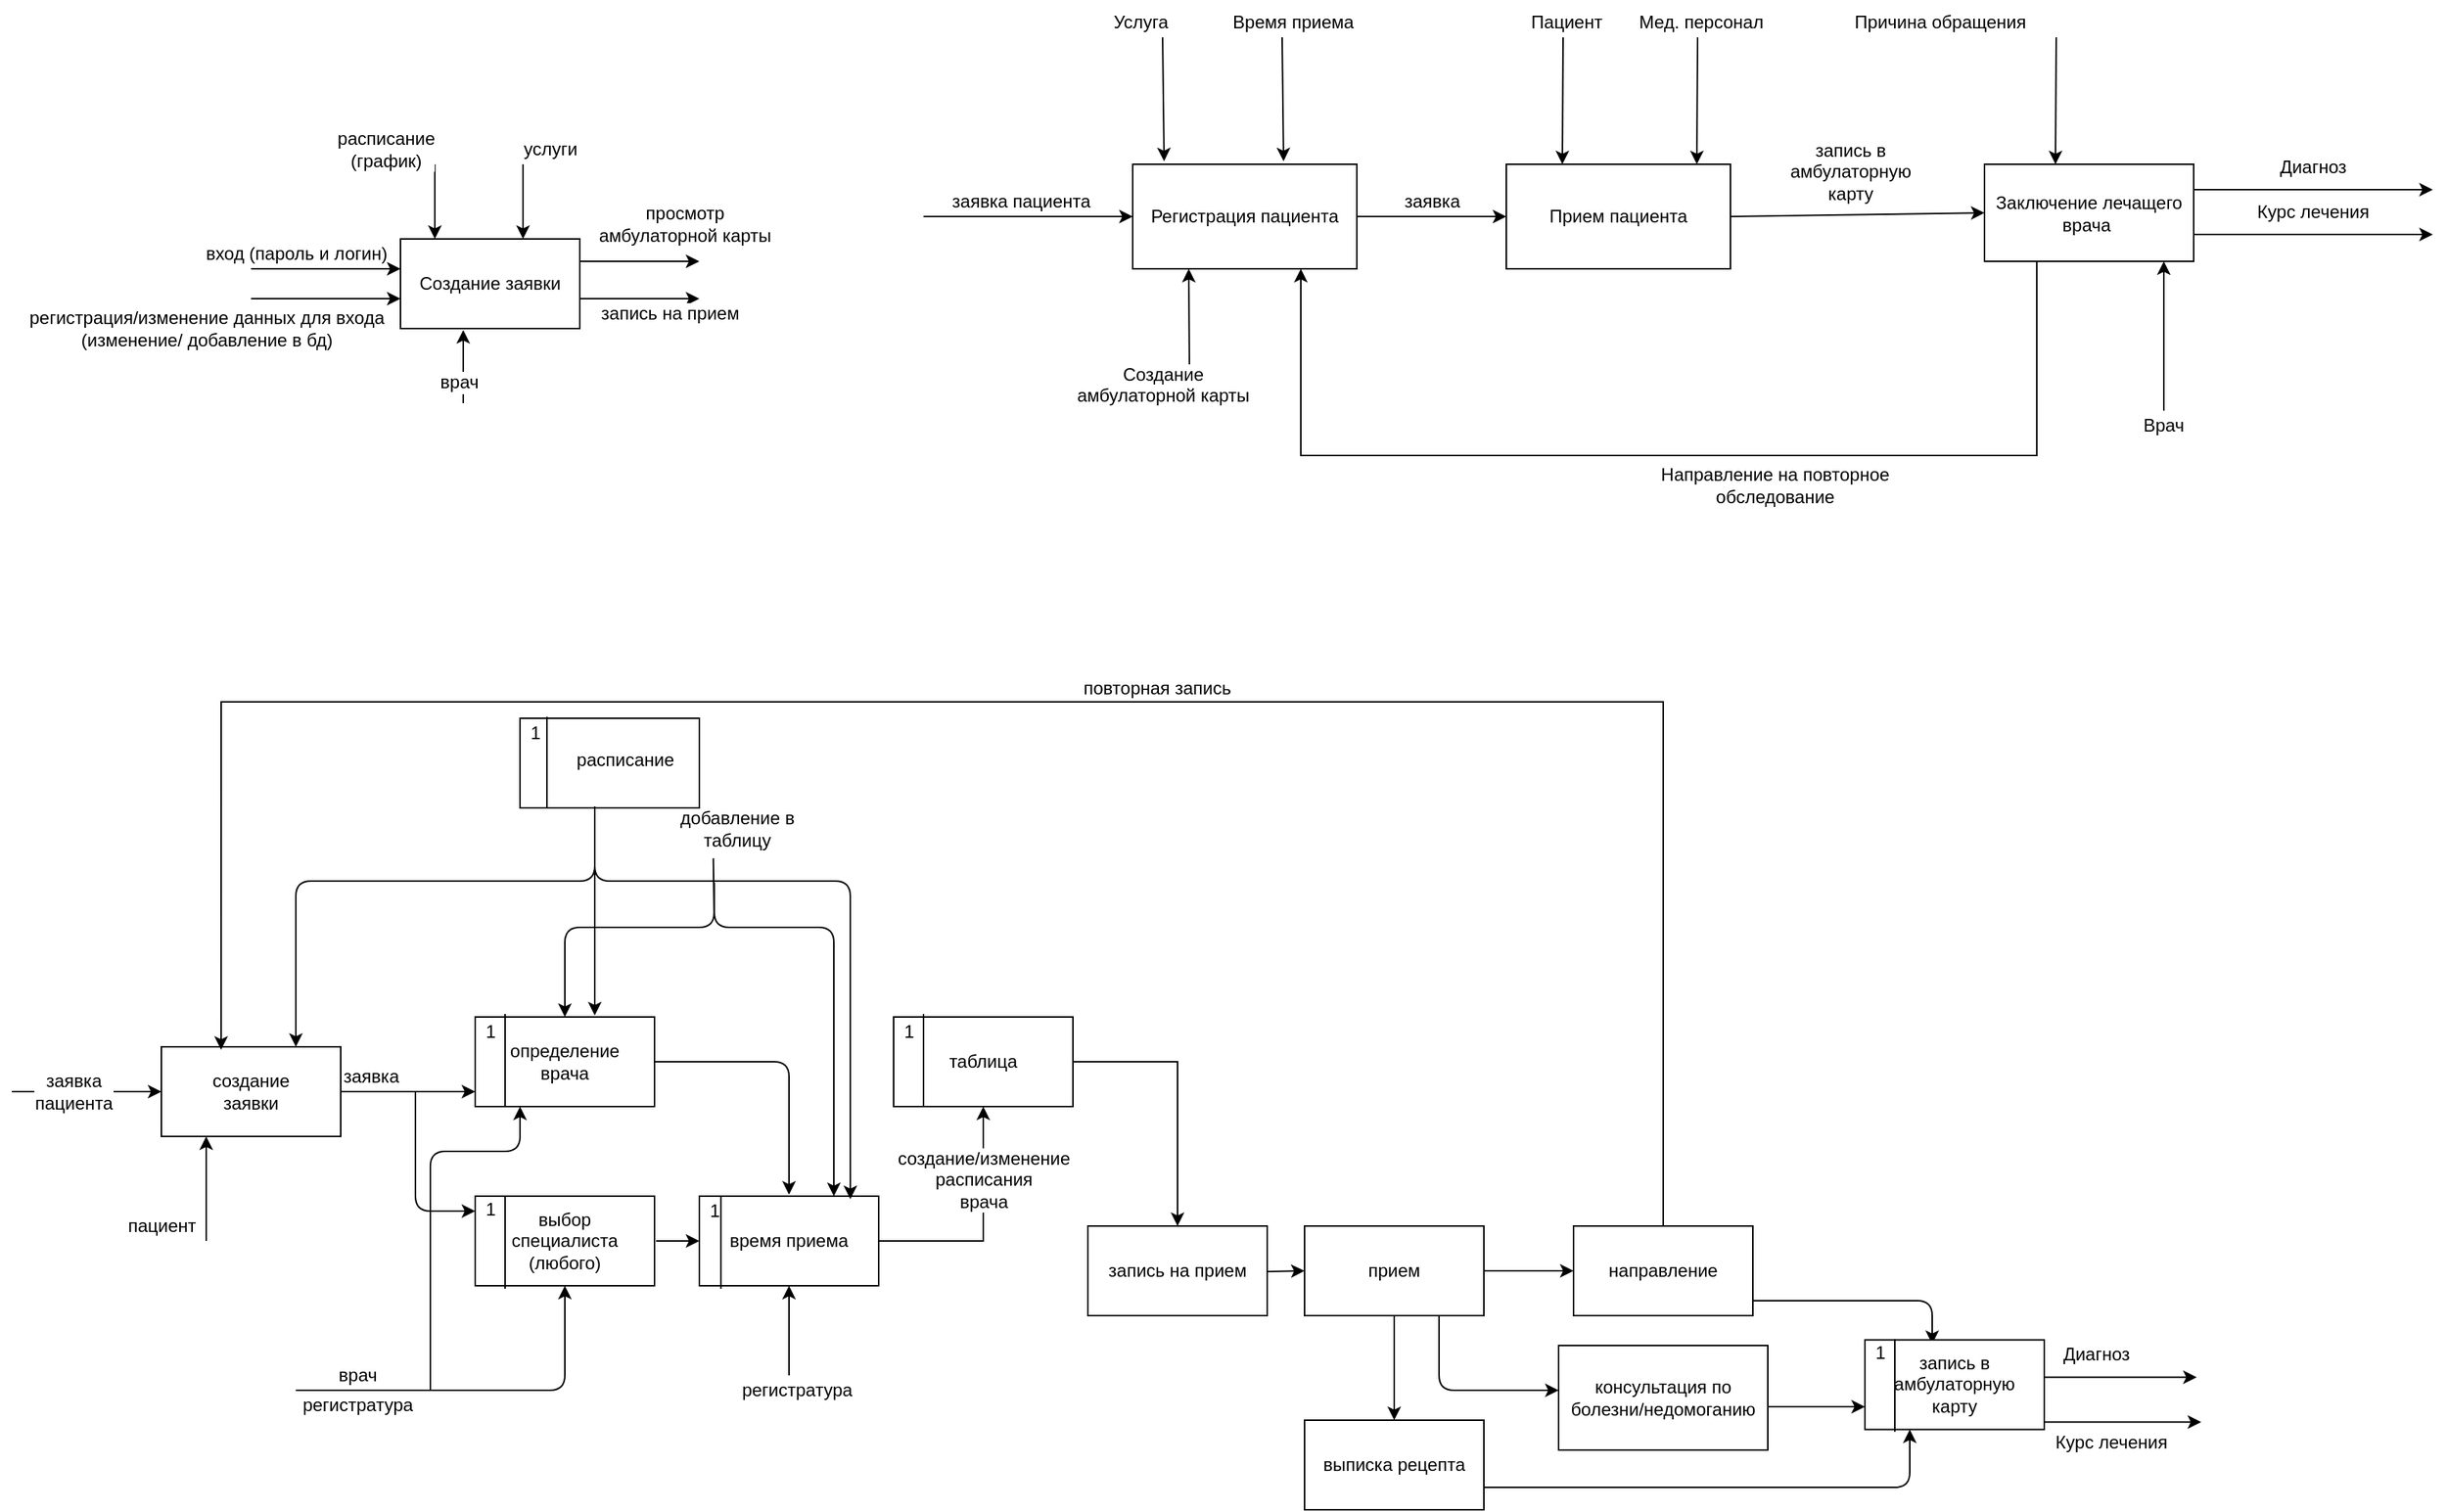 <mxfile version="12.7.7" type="device"><diagram id="unWHPM0q3SSAz3WIeojt" name="Page-1"><mxGraphModel dx="1553" dy="1747" grid="1" gridSize="10" guides="1" tooltips="1" connect="1" arrows="1" fold="1" page="1" pageScale="1" pageWidth="827" pageHeight="1169" math="0" shadow="0"><root><mxCell id="0"/><mxCell id="1" parent="0"/><mxCell id="YMtBFIqbA_uG5T66niNI-87" value="" style="rounded=0;whiteSpace=wrap;html=1;" parent="1" vertex="1"><mxGeometry x="460" y="-549" width="120" height="60" as="geometry"/></mxCell><mxCell id="YMtBFIqbA_uG5T66niNI-13" value="&lt;div&gt;создание &lt;br&gt;&lt;/div&gt;&lt;div&gt;заявки&lt;/div&gt;" style="rounded=0;whiteSpace=wrap;html=1;" parent="1" vertex="1"><mxGeometry x="220" y="-329" width="120" height="60" as="geometry"/></mxCell><mxCell id="YMtBFIqbA_uG5T66niNI-15" value="" style="endArrow=classic;html=1;entryX=0;entryY=0.5;entryDx=0;entryDy=0;" parent="1" target="YMtBFIqbA_uG5T66niNI-13" edge="1"><mxGeometry width="50" height="50" relative="1" as="geometry"><mxPoint x="120" y="-299" as="sourcePoint"/><mxPoint x="510" y="-249" as="targetPoint"/></mxGeometry></mxCell><mxCell id="YMtBFIqbA_uG5T66niNI-16" value="&lt;div&gt;заявка&lt;/div&gt;&lt;div&gt;пациента&lt;br&gt;&lt;/div&gt;" style="text;html=1;align=center;verticalAlign=middle;resizable=0;points=[];labelBackgroundColor=#ffffff;" parent="YMtBFIqbA_uG5T66niNI-15" vertex="1" connectable="0"><mxGeometry x="-0.333" y="1" relative="1" as="geometry"><mxPoint x="7" y="1" as="offset"/></mxGeometry></mxCell><mxCell id="YMtBFIqbA_uG5T66niNI-17" value="" style="endArrow=classic;html=1;entryX=0.25;entryY=1;entryDx=0;entryDy=0;" parent="1" target="YMtBFIqbA_uG5T66niNI-13" edge="1"><mxGeometry width="50" height="50" relative="1" as="geometry"><mxPoint x="250" y="-199" as="sourcePoint"/><mxPoint x="510" y="-249" as="targetPoint"/></mxGeometry></mxCell><mxCell id="YMtBFIqbA_uG5T66niNI-18" value="пациент" style="text;html=1;align=center;verticalAlign=middle;resizable=0;points=[];labelBackgroundColor=#ffffff;" parent="YMtBFIqbA_uG5T66niNI-17" vertex="1" connectable="0"><mxGeometry x="-0.429" relative="1" as="geometry"><mxPoint x="-30" y="10" as="offset"/></mxGeometry></mxCell><mxCell id="YMtBFIqbA_uG5T66niNI-19" value="" style="endArrow=classic;html=1;exitX=1;exitY=0.5;exitDx=0;exitDy=0;" parent="1" source="YMtBFIqbA_uG5T66niNI-13" edge="1"><mxGeometry width="50" height="50" relative="1" as="geometry"><mxPoint x="460" y="-199" as="sourcePoint"/><mxPoint x="430" y="-299" as="targetPoint"/></mxGeometry></mxCell><mxCell id="YMtBFIqbA_uG5T66niNI-20" value="заявка" style="text;html=1;align=center;verticalAlign=middle;resizable=0;points=[];labelBackgroundColor=#ffffff;" parent="YMtBFIqbA_uG5T66niNI-19" vertex="1" connectable="0"><mxGeometry x="0.35" relative="1" as="geometry"><mxPoint x="-41" y="-10" as="offset"/></mxGeometry></mxCell><mxCell id="YMtBFIqbA_uG5T66niNI-21" value="" style="endArrow=classic;html=1;" parent="1" edge="1"><mxGeometry width="50" height="50" relative="1" as="geometry"><mxPoint x="390" y="-299" as="sourcePoint"/><mxPoint x="430" y="-219" as="targetPoint"/><Array as="points"><mxPoint x="390" y="-219"/></Array></mxGeometry></mxCell><mxCell id="YMtBFIqbA_uG5T66niNI-24" value="&lt;div&gt;определение&lt;/div&gt;&lt;div&gt; врача&lt;/div&gt;" style="rounded=0;whiteSpace=wrap;html=1;" parent="1" vertex="1"><mxGeometry x="430" y="-349" width="120" height="60" as="geometry"/></mxCell><mxCell id="YMtBFIqbA_uG5T66niNI-25" value="выбор&lt;br&gt;&lt;div&gt;специалиста&lt;/div&gt;&lt;div&gt;(любого)&lt;br&gt;&lt;/div&gt;" style="rounded=0;whiteSpace=wrap;html=1;" parent="1" vertex="1"><mxGeometry x="430" y="-229" width="120" height="60" as="geometry"/></mxCell><mxCell id="YMtBFIqbA_uG5T66niNI-26" value="" style="endArrow=classic;html=1;entryX=0.25;entryY=1;entryDx=0;entryDy=0;" parent="1" target="YMtBFIqbA_uG5T66niNI-24" edge="1"><mxGeometry width="50" height="50" relative="1" as="geometry"><mxPoint x="400" y="-99" as="sourcePoint"/><mxPoint x="510" y="-219" as="targetPoint"/><Array as="points"><mxPoint x="400" y="-119"/><mxPoint x="400" y="-259"/><mxPoint x="460" y="-259"/></Array></mxGeometry></mxCell><mxCell id="YMtBFIqbA_uG5T66niNI-27" value="" style="endArrow=classic;html=1;entryX=0.5;entryY=1;entryDx=0;entryDy=0;" parent="1" target="YMtBFIqbA_uG5T66niNI-25" edge="1"><mxGeometry width="50" height="50" relative="1" as="geometry"><mxPoint x="310" y="-99" as="sourcePoint"/><mxPoint x="510" y="-219" as="targetPoint"/><Array as="points"><mxPoint x="490" y="-99"/></Array></mxGeometry></mxCell><mxCell id="YMtBFIqbA_uG5T66niNI-28" value="врач" style="text;html=1;align=center;verticalAlign=middle;resizable=0;points=[];labelBackgroundColor=#ffffff;" parent="YMtBFIqbA_uG5T66niNI-27" vertex="1" connectable="0"><mxGeometry x="-0.83" y="-1" relative="1" as="geometry"><mxPoint x="19" y="-11" as="offset"/></mxGeometry></mxCell><mxCell id="YMtBFIqbA_uG5T66niNI-29" value="регистратура" style="text;html=1;align=center;verticalAlign=middle;resizable=0;points=[];labelBackgroundColor=#ffffff;" parent="YMtBFIqbA_uG5T66niNI-27" vertex="1" connectable="0"><mxGeometry x="-0.229" relative="1" as="geometry"><mxPoint x="-56" y="10" as="offset"/></mxGeometry></mxCell><mxCell id="YMtBFIqbA_uG5T66niNI-34" style="edgeStyle=orthogonalEdgeStyle;rounded=0;orthogonalLoop=1;jettySize=auto;html=1;exitX=1;exitY=0.5;exitDx=0;exitDy=0;entryX=0.5;entryY=1;entryDx=0;entryDy=0;" parent="1" source="YMtBFIqbA_uG5T66niNI-30" target="YMtBFIqbA_uG5T66niNI-32" edge="1"><mxGeometry relative="1" as="geometry"><mxPoint x="758" y="-287" as="targetPoint"/></mxGeometry></mxCell><mxCell id="YMtBFIqbA_uG5T66niNI-35" value="&lt;div&gt;создание/изменение &lt;br&gt;&lt;/div&gt;&lt;div&gt;расписания &lt;br&gt;&lt;/div&gt;&lt;div&gt;врача&lt;/div&gt;" style="text;html=1;align=center;verticalAlign=middle;resizable=0;points=[];labelBackgroundColor=#ffffff;" parent="YMtBFIqbA_uG5T66niNI-34" vertex="1" connectable="0"><mxGeometry x="-0.247" y="22" relative="1" as="geometry"><mxPoint x="10.0" y="-19.0" as="offset"/></mxGeometry></mxCell><mxCell id="YMtBFIqbA_uG5T66niNI-30" value="время приема" style="rounded=0;whiteSpace=wrap;html=1;" parent="1" vertex="1"><mxGeometry x="580" y="-229" width="120" height="60" as="geometry"/></mxCell><mxCell id="YMtBFIqbA_uG5T66niNI-31" value="" style="endArrow=classic;html=1;entryX=0;entryY=0.5;entryDx=0;entryDy=0;" parent="1" target="YMtBFIqbA_uG5T66niNI-30" edge="1"><mxGeometry width="50" height="50" relative="1" as="geometry"><mxPoint x="551" y="-199" as="sourcePoint"/><mxPoint x="510" y="-219" as="targetPoint"/></mxGeometry></mxCell><mxCell id="YMtBFIqbA_uG5T66niNI-36" style="edgeStyle=orthogonalEdgeStyle;rounded=0;orthogonalLoop=1;jettySize=auto;html=1;entryX=0.5;entryY=0;entryDx=0;entryDy=0;" parent="1" source="YMtBFIqbA_uG5T66niNI-32" target="YMtBFIqbA_uG5T66niNI-42" edge="1"><mxGeometry relative="1" as="geometry"><mxPoint x="910" y="-319" as="targetPoint"/></mxGeometry></mxCell><mxCell id="YMtBFIqbA_uG5T66niNI-32" value="таблица " style="rounded=0;whiteSpace=wrap;html=1;" parent="1" vertex="1"><mxGeometry x="710" y="-349" width="120" height="60" as="geometry"/></mxCell><mxCell id="YMtBFIqbA_uG5T66niNI-43" style="edgeStyle=orthogonalEdgeStyle;rounded=0;orthogonalLoop=1;jettySize=auto;html=1;exitX=1;exitY=0.5;exitDx=0;exitDy=0;" parent="1" target="YMtBFIqbA_uG5T66niNI-44" edge="1"><mxGeometry relative="1" as="geometry"><mxPoint x="1015" y="-179" as="targetPoint"/><mxPoint x="935.0" y="-179" as="sourcePoint"/></mxGeometry></mxCell><mxCell id="YMtBFIqbA_uG5T66niNI-42" value="запись на прием" style="rounded=0;whiteSpace=wrap;html=1;" parent="1" vertex="1"><mxGeometry x="840" y="-209" width="120" height="60" as="geometry"/></mxCell><mxCell id="YMtBFIqbA_uG5T66niNI-46" style="edgeStyle=orthogonalEdgeStyle;rounded=0;orthogonalLoop=1;jettySize=auto;html=1;" parent="1" source="YMtBFIqbA_uG5T66niNI-44" target="YMtBFIqbA_uG5T66niNI-47" edge="1"><mxGeometry relative="1" as="geometry"><mxPoint x="1165" y="-179" as="targetPoint"/></mxGeometry></mxCell><mxCell id="YMtBFIqbA_uG5T66niNI-44" value="прием" style="rounded=0;whiteSpace=wrap;html=1;" parent="1" vertex="1"><mxGeometry x="985" y="-209" width="120" height="60" as="geometry"/></mxCell><mxCell id="YMtBFIqbA_uG5T66niNI-48" style="edgeStyle=orthogonalEdgeStyle;rounded=0;orthogonalLoop=1;jettySize=auto;html=1;entryX=0.333;entryY=0.033;entryDx=0;entryDy=0;entryPerimeter=0;" parent="1" source="YMtBFIqbA_uG5T66niNI-47" target="YMtBFIqbA_uG5T66niNI-13" edge="1"><mxGeometry relative="1" as="geometry"><mxPoint x="920" y="-350" as="targetPoint"/><Array as="points"><mxPoint x="1225" y="-560"/><mxPoint x="260" y="-560"/></Array></mxGeometry></mxCell><mxCell id="YMtBFIqbA_uG5T66niNI-55" value="повторная запись" style="text;html=1;align=center;verticalAlign=middle;resizable=0;points=[];labelBackgroundColor=#ffffff;" parent="YMtBFIqbA_uG5T66niNI-48" vertex="1" connectable="0"><mxGeometry x="-0.335" y="1" relative="1" as="geometry"><mxPoint x="-175.24" y="-10.06" as="offset"/></mxGeometry></mxCell><mxCell id="YMtBFIqbA_uG5T66niNI-47" value="направление" style="rounded=0;whiteSpace=wrap;html=1;" parent="1" vertex="1"><mxGeometry x="1165" y="-209" width="120" height="60" as="geometry"/></mxCell><mxCell id="YMtBFIqbA_uG5T66niNI-49" value="" style="endArrow=classic;html=1;exitX=0.5;exitY=1;exitDx=0;exitDy=0;" parent="1" source="YMtBFIqbA_uG5T66niNI-44" edge="1"><mxGeometry width="50" height="50" relative="1" as="geometry"><mxPoint x="845" y="-29" as="sourcePoint"/><mxPoint x="1045" y="-79" as="targetPoint"/></mxGeometry></mxCell><mxCell id="YMtBFIqbA_uG5T66niNI-50" value="выписка рецепта" style="rounded=0;whiteSpace=wrap;html=1;" parent="1" vertex="1"><mxGeometry x="985" y="-79" width="120" height="60" as="geometry"/></mxCell><mxCell id="YMtBFIqbA_uG5T66niNI-53" value="" style="endArrow=classic;html=1;exitX=0.75;exitY=1;exitDx=0;exitDy=0;" parent="1" source="YMtBFIqbA_uG5T66niNI-44" edge="1"><mxGeometry width="50" height="50" relative="1" as="geometry"><mxPoint x="1075" y="-139" as="sourcePoint"/><mxPoint x="1155" y="-99" as="targetPoint"/><Array as="points"><mxPoint x="1075" y="-99"/></Array></mxGeometry></mxCell><mxCell id="YMtBFIqbA_uG5T66niNI-54" value="консультация по болезни/недомоганию" style="rounded=0;whiteSpace=wrap;html=1;" parent="1" vertex="1"><mxGeometry x="1155" y="-129" width="140" height="70" as="geometry"/></mxCell><mxCell id="YMtBFIqbA_uG5T66niNI-65" value="" style="endArrow=classic;html=1;entryX=0.75;entryY=0;entryDx=0;entryDy=0;" parent="1" target="YMtBFIqbA_uG5T66niNI-30" edge="1"><mxGeometry width="50" height="50" relative="1" as="geometry"><mxPoint x="590" y="-439" as="sourcePoint"/><mxPoint x="860" y="-259" as="targetPoint"/><Array as="points"><mxPoint x="590" y="-409"/><mxPoint x="670" y="-409"/></Array></mxGeometry></mxCell><mxCell id="YMtBFIqbA_uG5T66niNI-66" value="" style="endArrow=classic;html=1;entryX=0.5;entryY=0;entryDx=0;entryDy=0;exitX=0.326;exitY=1.159;exitDx=0;exitDy=0;exitPerimeter=0;" parent="1" target="YMtBFIqbA_uG5T66niNI-24" edge="1" source="YMtBFIqbA_uG5T66niNI-67"><mxGeometry width="50" height="50" relative="1" as="geometry"><mxPoint x="590" y="-439" as="sourcePoint"/><mxPoint x="860" y="-259" as="targetPoint"/><Array as="points"><mxPoint x="590" y="-409"/><mxPoint x="490" y="-409"/></Array></mxGeometry></mxCell><mxCell id="YMtBFIqbA_uG5T66niNI-67" value="&lt;div&gt;добавление в&lt;/div&gt;&lt;div&gt; таблицу&lt;/div&gt;" style="text;html=1;align=center;verticalAlign=middle;resizable=0;points=[];autosize=1;" parent="1" vertex="1"><mxGeometry x="560" y="-490" width="90" height="30" as="geometry"/></mxCell><mxCell id="YMtBFIqbA_uG5T66niNI-68" value="" style="endArrow=classic;html=1;entryX=0.5;entryY=1;entryDx=0;entryDy=0;" parent="1" target="YMtBFIqbA_uG5T66niNI-30" edge="1"><mxGeometry width="50" height="50" relative="1" as="geometry"><mxPoint x="640" y="-109" as="sourcePoint"/><mxPoint x="710" y="-259" as="targetPoint"/></mxGeometry></mxCell><mxCell id="YMtBFIqbA_uG5T66niNI-69" value="регистратура" style="text;html=1;align=center;verticalAlign=middle;resizable=0;points=[];autosize=1;" parent="1" vertex="1"><mxGeometry x="600" y="-109" width="90" height="20" as="geometry"/></mxCell><mxCell id="YMtBFIqbA_uG5T66niNI-74" value="" style="endArrow=classic;html=1;exitX=1;exitY=0.833;exitDx=0;exitDy=0;exitPerimeter=0;" parent="1" source="YMtBFIqbA_uG5T66niNI-47" edge="1"><mxGeometry width="50" height="50" relative="1" as="geometry"><mxPoint x="1215" y="-69" as="sourcePoint"/><mxPoint x="1405" y="-130" as="targetPoint"/><Array as="points"><mxPoint x="1405" y="-159"/><mxPoint x="1405" y="-130"/></Array></mxGeometry></mxCell><mxCell id="YMtBFIqbA_uG5T66niNI-80" value="" style="endArrow=classic;html=1;entryX=0.25;entryY=1;entryDx=0;entryDy=0;exitX=1;exitY=0.75;exitDx=0;exitDy=0;" parent="1" edge="1" target="YMtBFIqbA_uG5T66niNI-100" source="YMtBFIqbA_uG5T66niNI-50"><mxGeometry width="50" height="50" relative="1" as="geometry"><mxPoint x="1105" y="-19" as="sourcePoint"/><mxPoint x="1375" y="-159" as="targetPoint"/><Array as="points"><mxPoint x="1390" y="-34"/></Array></mxGeometry></mxCell><mxCell id="YMtBFIqbA_uG5T66niNI-81" value="" style="endArrow=classic;html=1;entryX=0.842;entryY=0.033;entryDx=0;entryDy=0;entryPerimeter=0;" parent="1" target="YMtBFIqbA_uG5T66niNI-30" edge="1"><mxGeometry width="50" height="50" relative="1" as="geometry"><mxPoint x="510" y="-490" as="sourcePoint"/><mxPoint x="810" y="-349" as="targetPoint"/><Array as="points"><mxPoint x="510" y="-440"/><mxPoint x="681" y="-440"/></Array></mxGeometry></mxCell><mxCell id="YMtBFIqbA_uG5T66niNI-82" value="расписание" style="text;html=1;align=center;verticalAlign=middle;resizable=0;points=[];labelBackgroundColor=#ffffff;" parent="YMtBFIqbA_uG5T66niNI-81" vertex="1" connectable="0"><mxGeometry x="-0.963" y="-1" relative="1" as="geometry"><mxPoint x="21" y="-39.41" as="offset"/></mxGeometry></mxCell><mxCell id="YMtBFIqbA_uG5T66niNI-83" value="" style="endArrow=classic;html=1;" parent="1" edge="1"><mxGeometry width="50" height="50" relative="1" as="geometry"><mxPoint x="510" y="-490" as="sourcePoint"/><mxPoint x="510" y="-350" as="targetPoint"/></mxGeometry></mxCell><mxCell id="YMtBFIqbA_uG5T66niNI-84" value="" style="endArrow=classic;html=1;entryX=0.75;entryY=0;entryDx=0;entryDy=0;" parent="1" target="YMtBFIqbA_uG5T66niNI-13" edge="1"><mxGeometry width="50" height="50" relative="1" as="geometry"><mxPoint x="510" y="-490" as="sourcePoint"/><mxPoint x="810" y="-349" as="targetPoint"/><Array as="points"><mxPoint x="510" y="-440"/><mxPoint x="310" y="-440"/></Array></mxGeometry></mxCell><mxCell id="YMtBFIqbA_uG5T66niNI-88" value="" style="endArrow=none;html=1;" parent="1" edge="1"><mxGeometry width="50" height="50" relative="1" as="geometry"><mxPoint x="478" y="-489" as="sourcePoint"/><mxPoint x="478" y="-550" as="targetPoint"/></mxGeometry></mxCell><mxCell id="YMtBFIqbA_uG5T66niNI-90" value="" style="endArrow=none;html=1;" parent="1" edge="1"><mxGeometry width="50" height="50" relative="1" as="geometry"><mxPoint x="450" y="-167" as="sourcePoint"/><mxPoint x="450" y="-229" as="targetPoint"/></mxGeometry></mxCell><mxCell id="YMtBFIqbA_uG5T66niNI-92" value="" style="endArrow=none;html=1;" parent="1" edge="1"><mxGeometry width="50" height="50" relative="1" as="geometry"><mxPoint x="730.0" y="-289" as="sourcePoint"/><mxPoint x="730.0" y="-351" as="targetPoint"/></mxGeometry></mxCell><mxCell id="YMtBFIqbA_uG5T66niNI-93" value="" style="endArrow=none;html=1;" parent="1" edge="1"><mxGeometry width="50" height="50" relative="1" as="geometry"><mxPoint x="594.41" y="-167" as="sourcePoint"/><mxPoint x="594.41" y="-229" as="targetPoint"/></mxGeometry></mxCell><mxCell id="YMtBFIqbA_uG5T66niNI-94" value="" style="endArrow=none;html=1;" parent="1" edge="1"><mxGeometry width="50" height="50" relative="1" as="geometry"><mxPoint x="450.0" y="-289" as="sourcePoint"/><mxPoint x="450.0" y="-351" as="targetPoint"/></mxGeometry></mxCell><mxCell id="YMtBFIqbA_uG5T66niNI-100" value="&lt;div&gt;запись в амбулаторную&lt;/div&gt;&lt;div&gt; карту&lt;/div&gt;" style="rounded=0;whiteSpace=wrap;html=1;" parent="1" vertex="1"><mxGeometry x="1360" y="-132.75" width="120" height="60" as="geometry"/></mxCell><mxCell id="YMtBFIqbA_uG5T66niNI-113" value="Создание заявки" style="rounded=0;whiteSpace=wrap;html=1;" parent="1" vertex="1"><mxGeometry x="380" y="-870" width="120" height="60" as="geometry"/></mxCell><mxCell id="YMtBFIqbA_uG5T66niNI-114" value="" style="endArrow=classic;html=1;exitX=1;exitY=0.25;exitDx=0;exitDy=0;" parent="1" source="YMtBFIqbA_uG5T66niNI-113" edge="1"><mxGeometry width="50" height="50" relative="1" as="geometry"><mxPoint x="500" y="-680" as="sourcePoint"/><mxPoint x="580" y="-855" as="targetPoint"/></mxGeometry></mxCell><mxCell id="YMtBFIqbA_uG5T66niNI-115" value="&lt;div&gt;просмотр &lt;br&gt;&lt;/div&gt;&lt;div&gt;амбулаторной карты&lt;/div&gt;" style="text;html=1;align=center;verticalAlign=middle;resizable=0;points=[];labelBackgroundColor=#ffffff;" parent="YMtBFIqbA_uG5T66niNI-114" vertex="1" connectable="0"><mxGeometry x="0.6" y="-3" relative="1" as="geometry"><mxPoint x="6" y="-28" as="offset"/></mxGeometry></mxCell><mxCell id="YMtBFIqbA_uG5T66niNI-116" value="" style="endArrow=classic;html=1;" parent="1" edge="1"><mxGeometry width="50" height="50" relative="1" as="geometry"><mxPoint x="422" y="-760" as="sourcePoint"/><mxPoint x="422" y="-809" as="targetPoint"/></mxGeometry></mxCell><mxCell id="YMtBFIqbA_uG5T66niNI-117" value="врач" style="text;html=1;align=center;verticalAlign=middle;resizable=0;points=[];labelBackgroundColor=#ffffff;" parent="YMtBFIqbA_uG5T66niNI-116" vertex="1" connectable="0"><mxGeometry x="-0.429" y="3" relative="1" as="geometry"><mxPoint as="offset"/></mxGeometry></mxCell><mxCell id="YMtBFIqbA_uG5T66niNI-118" value="" style="endArrow=classic;html=1;entryX=0;entryY=0.5;entryDx=0;entryDy=0;" parent="1" edge="1"><mxGeometry width="50" height="50" relative="1" as="geometry"><mxPoint x="280" y="-850" as="sourcePoint"/><mxPoint x="380" y="-850" as="targetPoint"/></mxGeometry></mxCell><mxCell id="YMtBFIqbA_uG5T66niNI-119" value="вход (пароль и логин)" style="text;html=1;align=center;verticalAlign=middle;resizable=0;points=[];labelBackgroundColor=#ffffff;" parent="YMtBFIqbA_uG5T66niNI-118" vertex="1" connectable="0"><mxGeometry x="0.433" y="1" relative="1" as="geometry"><mxPoint x="-42" y="-9" as="offset"/></mxGeometry></mxCell><mxCell id="YMtBFIqbA_uG5T66niNI-120" value="" style="endArrow=classic;html=1;" parent="1" edge="1"><mxGeometry width="50" height="50" relative="1" as="geometry"><mxPoint x="403" y="-920" as="sourcePoint"/><mxPoint x="403" y="-870" as="targetPoint"/></mxGeometry></mxCell><mxCell id="YMtBFIqbA_uG5T66niNI-121" value="&lt;div&gt;расписание&lt;/div&gt;&lt;div&gt; (график)&lt;/div&gt;" style="text;html=1;align=center;verticalAlign=middle;resizable=0;points=[];labelBackgroundColor=#ffffff;" parent="YMtBFIqbA_uG5T66niNI-120" vertex="1" connectable="0"><mxGeometry x="-0.4" y="1" relative="1" as="geometry"><mxPoint x="-34" y="-25" as="offset"/></mxGeometry></mxCell><mxCell id="YMtBFIqbA_uG5T66niNI-122" value="" style="endArrow=classic;html=1;" parent="1" edge="1"><mxGeometry width="50" height="50" relative="1" as="geometry"><mxPoint x="462" y="-920" as="sourcePoint"/><mxPoint x="462" y="-870" as="targetPoint"/></mxGeometry></mxCell><mxCell id="YMtBFIqbA_uG5T66niNI-123" value="услуги" style="text;html=1;align=center;verticalAlign=middle;resizable=0;points=[];labelBackgroundColor=#ffffff;" parent="YMtBFIqbA_uG5T66niNI-122" vertex="1" connectable="0"><mxGeometry x="-0.4" y="-2" relative="1" as="geometry"><mxPoint x="20" y="-25" as="offset"/></mxGeometry></mxCell><mxCell id="YMtBFIqbA_uG5T66niNI-128" value="" style="endArrow=classic;html=1;" parent="1" edge="1"><mxGeometry width="50" height="50" relative="1" as="geometry"><mxPoint x="1295" y="-88" as="sourcePoint"/><mxPoint x="1360" y="-88" as="targetPoint"/></mxGeometry></mxCell><mxCell id="SJN1np45BgQiFxZt2h5Y-1" value="" style="endArrow=classic;html=1;exitX=1;exitY=0.25;exitDx=0;exitDy=0;" edge="1" parent="1"><mxGeometry width="50" height="50" relative="1" as="geometry"><mxPoint x="500" y="-830" as="sourcePoint"/><mxPoint x="580" y="-830" as="targetPoint"/></mxGeometry></mxCell><mxCell id="SJN1np45BgQiFxZt2h5Y-2" value="запись на прием" style="text;html=1;align=center;verticalAlign=middle;resizable=0;points=[];labelBackgroundColor=#ffffff;" vertex="1" connectable="0" parent="SJN1np45BgQiFxZt2h5Y-1"><mxGeometry x="0.6" y="-3" relative="1" as="geometry"><mxPoint x="-4" y="7" as="offset"/></mxGeometry></mxCell><mxCell id="SJN1np45BgQiFxZt2h5Y-12" value="Время приема " style="text;html=1;strokeColor=none;fillColor=none;align=center;verticalAlign=middle;whiteSpace=wrap;rounded=0;" vertex="1" parent="1"><mxGeometry x="910" y="-1030" width="135" height="30" as="geometry"/></mxCell><mxCell id="SJN1np45BgQiFxZt2h5Y-46" value="Направление на повторное обследование&lt;br&gt;" style="text;html=1;strokeColor=none;fillColor=none;align=center;verticalAlign=middle;whiteSpace=wrap;rounded=0;" vertex="1" parent="1"><mxGeometry x="1210" y="-715" width="180" height="20" as="geometry"/></mxCell><mxCell id="SJN1np45BgQiFxZt2h5Y-55" value="Регистрация пациента" style="rounded=0;whiteSpace=wrap;html=1;" vertex="1" parent="1"><mxGeometry x="870" y="-920" width="150" height="70" as="geometry"/></mxCell><mxCell id="SJN1np45BgQiFxZt2h5Y-56" value="" style="endArrow=classic;html=1;entryX=0;entryY=0.5;entryDx=0;entryDy=0;" edge="1" parent="1" target="SJN1np45BgQiFxZt2h5Y-55"><mxGeometry width="50" height="50" relative="1" as="geometry"><mxPoint x="730" y="-885" as="sourcePoint"/><mxPoint x="870" y="-805" as="targetPoint"/></mxGeometry></mxCell><mxCell id="SJN1np45BgQiFxZt2h5Y-59" value="заявка пациента" style="text;html=1;align=center;verticalAlign=middle;resizable=0;points=[];autosize=1;" vertex="1" parent="1"><mxGeometry x="740" y="-905" width="110" height="20" as="geometry"/></mxCell><mxCell id="SJN1np45BgQiFxZt2h5Y-63" value="" style="endArrow=classic;html=1;entryX=0;entryY=0.5;entryDx=0;entryDy=0;" edge="1" parent="1"><mxGeometry width="50" height="50" relative="1" as="geometry"><mxPoint x="280" y="-830" as="sourcePoint"/><mxPoint x="380" y="-830" as="targetPoint"/></mxGeometry></mxCell><mxCell id="SJN1np45BgQiFxZt2h5Y-64" value="&lt;div&gt;регистрация/изменение данных для входа &lt;br&gt;&lt;/div&gt;&lt;div&gt;(изменение/ добавление в бд)&lt;/div&gt;" style="text;html=1;align=center;verticalAlign=middle;resizable=0;points=[];labelBackgroundColor=#ffffff;" vertex="1" connectable="0" parent="SJN1np45BgQiFxZt2h5Y-63"><mxGeometry x="0.433" y="1" relative="1" as="geometry"><mxPoint x="-102" y="21" as="offset"/></mxGeometry></mxCell><mxCell id="SJN1np45BgQiFxZt2h5Y-65" value="" style="endArrow=classic;html=1;entryX=0.14;entryY=-0.029;entryDx=0;entryDy=0;entryPerimeter=0;" edge="1" parent="1" target="SJN1np45BgQiFxZt2h5Y-55"><mxGeometry width="50" height="50" relative="1" as="geometry"><mxPoint x="890" y="-1005" as="sourcePoint"/><mxPoint x="530" y="-865" as="targetPoint"/></mxGeometry></mxCell><mxCell id="SJN1np45BgQiFxZt2h5Y-66" value="" style="endArrow=classic;html=1;entryX=0.673;entryY=-0.029;entryDx=0;entryDy=0;entryPerimeter=0;" edge="1" parent="1" target="SJN1np45BgQiFxZt2h5Y-55"><mxGeometry width="50" height="50" relative="1" as="geometry"><mxPoint x="970" y="-1005" as="sourcePoint"/><mxPoint x="530" y="-865" as="targetPoint"/></mxGeometry></mxCell><mxCell id="SJN1np45BgQiFxZt2h5Y-68" value="" style="endArrow=classic;html=1;exitX=1;exitY=0.5;exitDx=0;exitDy=0;" edge="1" parent="1" source="SJN1np45BgQiFxZt2h5Y-55"><mxGeometry width="50" height="50" relative="1" as="geometry"><mxPoint x="960" y="-815" as="sourcePoint"/><mxPoint x="1120" y="-885" as="targetPoint"/></mxGeometry></mxCell><mxCell id="SJN1np45BgQiFxZt2h5Y-70" value="заявка" style="text;html=1;align=center;verticalAlign=middle;resizable=0;points=[];labelBackgroundColor=#ffffff;" vertex="1" connectable="0" parent="SJN1np45BgQiFxZt2h5Y-68"><mxGeometry x="0.2" relative="1" as="geometry"><mxPoint x="-10" y="-10" as="offset"/></mxGeometry></mxCell><mxCell id="SJN1np45BgQiFxZt2h5Y-69" value="Прием пациента" style="rounded=0;whiteSpace=wrap;html=1;" vertex="1" parent="1"><mxGeometry x="1120" y="-920" width="150" height="70" as="geometry"/></mxCell><mxCell id="SJN1np45BgQiFxZt2h5Y-71" value="" style="endArrow=classic;html=1;exitX=1;exitY=0.5;exitDx=0;exitDy=0;entryX=0;entryY=0.5;entryDx=0;entryDy=0;" edge="1" parent="1" source="SJN1np45BgQiFxZt2h5Y-69" target="SJN1np45BgQiFxZt2h5Y-72"><mxGeometry width="50" height="50" relative="1" as="geometry"><mxPoint x="1040" y="-785" as="sourcePoint"/><mxPoint x="1360" y="-885" as="targetPoint"/></mxGeometry></mxCell><mxCell id="SJN1np45BgQiFxZt2h5Y-80" style="edgeStyle=orthogonalEdgeStyle;rounded=0;orthogonalLoop=1;jettySize=auto;html=1;exitX=0.25;exitY=1;exitDx=0;exitDy=0;entryX=0.75;entryY=1;entryDx=0;entryDy=0;" edge="1" parent="1" source="SJN1np45BgQiFxZt2h5Y-72" target="SJN1np45BgQiFxZt2h5Y-55"><mxGeometry relative="1" as="geometry"><mxPoint x="980" y="-840" as="targetPoint"/><Array as="points"><mxPoint x="1475" y="-725"/><mxPoint x="982" y="-725"/></Array></mxGeometry></mxCell><mxCell id="SJN1np45BgQiFxZt2h5Y-72" value="Заключение лечащего врача&amp;nbsp;" style="rounded=0;whiteSpace=wrap;html=1;" vertex="1" parent="1"><mxGeometry x="1440" y="-920" width="140" height="65" as="geometry"/></mxCell><mxCell id="SJN1np45BgQiFxZt2h5Y-75" value="Услуга" style="text;html=1;align=center;verticalAlign=middle;resizable=0;points=[];autosize=1;" vertex="1" parent="1"><mxGeometry x="850" y="-1025" width="50" height="20" as="geometry"/></mxCell><mxCell id="SJN1np45BgQiFxZt2h5Y-77" value="" style="endArrow=classic;html=1;entryX=0.25;entryY=0;entryDx=0;entryDy=0;" edge="1" parent="1" target="SJN1np45BgQiFxZt2h5Y-69"><mxGeometry width="50" height="50" relative="1" as="geometry"><mxPoint x="1158" y="-1005" as="sourcePoint"/><mxPoint x="1250" y="-935" as="targetPoint"/></mxGeometry></mxCell><mxCell id="SJN1np45BgQiFxZt2h5Y-78" value="Пациент" style="text;html=1;align=center;verticalAlign=middle;resizable=0;points=[];autosize=1;" vertex="1" parent="1"><mxGeometry x="1130" y="-1025" width="60" height="20" as="geometry"/></mxCell><mxCell id="SJN1np45BgQiFxZt2h5Y-81" value="" style="endArrow=classic;html=1;exitX=1;exitY=0.25;exitDx=0;exitDy=0;" edge="1" parent="1"><mxGeometry width="50" height="50" relative="1" as="geometry"><mxPoint x="1580" y="-903" as="sourcePoint"/><mxPoint x="1740" y="-903" as="targetPoint"/></mxGeometry></mxCell><mxCell id="SJN1np45BgQiFxZt2h5Y-82" value="Диагноз" style="text;html=1;strokeColor=none;fillColor=none;align=center;verticalAlign=middle;whiteSpace=wrap;rounded=0;" vertex="1" parent="1"><mxGeometry x="1580" y="-928" width="160" height="20" as="geometry"/></mxCell><mxCell id="SJN1np45BgQiFxZt2h5Y-83" value="" style="endArrow=classic;html=1;exitX=1;exitY=0.75;exitDx=0;exitDy=0;" edge="1" parent="1"><mxGeometry width="50" height="50" relative="1" as="geometry"><mxPoint x="1580" y="-873" as="sourcePoint"/><mxPoint x="1740" y="-873" as="targetPoint"/></mxGeometry></mxCell><mxCell id="SJN1np45BgQiFxZt2h5Y-84" value="Курс лечения" style="text;html=1;strokeColor=none;fillColor=none;align=center;verticalAlign=middle;whiteSpace=wrap;rounded=0;" vertex="1" parent="1"><mxGeometry x="1615" y="-898" width="90" height="20" as="geometry"/></mxCell><mxCell id="SJN1np45BgQiFxZt2h5Y-85" value="" style="endArrow=classic;html=1;entryX=0.25;entryY=0;entryDx=0;entryDy=0;" edge="1" parent="1"><mxGeometry width="50" height="50" relative="1" as="geometry"><mxPoint x="1248" y="-1005" as="sourcePoint"/><mxPoint x="1247.5" y="-920" as="targetPoint"/></mxGeometry></mxCell><mxCell id="SJN1np45BgQiFxZt2h5Y-86" value="Мед. персонал" style="text;html=1;align=center;verticalAlign=middle;resizable=0;points=[];autosize=1;" vertex="1" parent="1"><mxGeometry x="1200" y="-1025" width="100" height="20" as="geometry"/></mxCell><mxCell id="SJN1np45BgQiFxZt2h5Y-89" value="" style="endArrow=classic;html=1;entryX=0.25;entryY=0;entryDx=0;entryDy=0;" edge="1" parent="1"><mxGeometry width="50" height="50" relative="1" as="geometry"><mxPoint x="1488" y="-1005" as="sourcePoint"/><mxPoint x="1487.5" y="-920" as="targetPoint"/></mxGeometry></mxCell><mxCell id="SJN1np45BgQiFxZt2h5Y-90" value="Причина обращения" style="text;html=1;align=center;verticalAlign=middle;resizable=0;points=[];autosize=1;" vertex="1" parent="1"><mxGeometry x="1345" y="-1025" width="130" height="20" as="geometry"/></mxCell><mxCell id="SJN1np45BgQiFxZt2h5Y-91" value="" style="endArrow=classic;html=1;entryX=0.25;entryY=1;entryDx=0;entryDy=0;" edge="1" parent="1" target="SJN1np45BgQiFxZt2h5Y-55"><mxGeometry width="50" height="50" relative="1" as="geometry"><mxPoint x="908" y="-775" as="sourcePoint"/><mxPoint x="1000" y="-875" as="targetPoint"/></mxGeometry></mxCell><mxCell id="SJN1np45BgQiFxZt2h5Y-92" value="&lt;div&gt;Создание &lt;br&gt;&lt;/div&gt;&lt;div&gt;амбулаторной карты&lt;br&gt;&lt;/div&gt;&amp;nbsp;" style="text;html=1;align=center;verticalAlign=middle;resizable=0;points=[];labelBackgroundColor=#ffffff;" vertex="1" connectable="0" parent="SJN1np45BgQiFxZt2h5Y-91"><mxGeometry x="-0.333" y="3" relative="1" as="geometry"><mxPoint x="-14.83" y="34.98" as="offset"/></mxGeometry></mxCell><mxCell id="SJN1np45BgQiFxZt2h5Y-95" value="" style="endArrow=classic;html=1;entryX=0.25;entryY=1;entryDx=0;entryDy=0;" edge="1" parent="1"><mxGeometry width="50" height="50" relative="1" as="geometry"><mxPoint x="1560" y="-755" as="sourcePoint"/><mxPoint x="1560" y="-855" as="targetPoint"/></mxGeometry></mxCell><mxCell id="SJN1np45BgQiFxZt2h5Y-96" value="Врач" style="text;html=1;strokeColor=none;fillColor=none;align=center;verticalAlign=middle;whiteSpace=wrap;rounded=0;" vertex="1" parent="1"><mxGeometry x="1540" y="-755" width="40" height="20" as="geometry"/></mxCell><mxCell id="SJN1np45BgQiFxZt2h5Y-97" value="&lt;div&gt;запись в&lt;/div&gt;&lt;div&gt;амбулаторную&lt;/div&gt;&lt;div&gt;карту&lt;br&gt;&lt;/div&gt;" style="text;html=1;align=center;verticalAlign=middle;resizable=0;points=[];autosize=1;" vertex="1" parent="1"><mxGeometry x="1300" y="-940" width="100" height="50" as="geometry"/></mxCell><mxCell id="SJN1np45BgQiFxZt2h5Y-100" value="" style="endArrow=classic;html=1;exitX=1;exitY=0.5;exitDx=0;exitDy=0;" edge="1" parent="1" source="YMtBFIqbA_uG5T66niNI-24"><mxGeometry width="50" height="50" relative="1" as="geometry"><mxPoint x="710" y="-250" as="sourcePoint"/><mxPoint x="640" y="-230" as="targetPoint"/><Array as="points"><mxPoint x="640" y="-319"/></Array></mxGeometry></mxCell><mxCell id="SJN1np45BgQiFxZt2h5Y-103" value="" style="endArrow=classic;html=1;exitX=1;exitY=0.25;exitDx=0;exitDy=0;" edge="1" parent="1"><mxGeometry width="50" height="50" relative="1" as="geometry"><mxPoint x="1480.0" y="-107.75" as="sourcePoint"/><mxPoint x="1582" y="-107.75" as="targetPoint"/></mxGeometry></mxCell><mxCell id="SJN1np45BgQiFxZt2h5Y-104" value="Диагноз" style="text;html=1;strokeColor=none;fillColor=none;align=center;verticalAlign=middle;whiteSpace=wrap;rounded=0;" vertex="1" parent="1"><mxGeometry x="1435" y="-132.75" width="160" height="20" as="geometry"/></mxCell><mxCell id="SJN1np45BgQiFxZt2h5Y-105" value="" style="endArrow=classic;html=1;exitX=1;exitY=0.75;exitDx=0;exitDy=0;" edge="1" parent="1"><mxGeometry width="50" height="50" relative="1" as="geometry"><mxPoint x="1480.0" y="-77.75" as="sourcePoint"/><mxPoint x="1585" y="-77.75" as="targetPoint"/></mxGeometry></mxCell><mxCell id="SJN1np45BgQiFxZt2h5Y-106" value="Курс лечения" style="text;html=1;strokeColor=none;fillColor=none;align=center;verticalAlign=middle;whiteSpace=wrap;rounded=0;" vertex="1" parent="1"><mxGeometry x="1480" y="-73.75" width="90" height="20" as="geometry"/></mxCell><mxCell id="SJN1np45BgQiFxZt2h5Y-107" value="1" style="text;html=1;align=center;verticalAlign=middle;resizable=0;points=[];autosize=1;" vertex="1" parent="1"><mxGeometry x="430" y="-349" width="20" height="20" as="geometry"/></mxCell><mxCell id="SJN1np45BgQiFxZt2h5Y-108" value="1" style="text;html=1;align=center;verticalAlign=middle;resizable=0;points=[];autosize=1;" vertex="1" parent="1"><mxGeometry x="460" y="-549" width="20" height="20" as="geometry"/></mxCell><mxCell id="SJN1np45BgQiFxZt2h5Y-109" value="1" style="text;html=1;align=center;verticalAlign=middle;resizable=0;points=[];autosize=1;" vertex="1" parent="1"><mxGeometry x="430" y="-230" width="20" height="20" as="geometry"/></mxCell><mxCell id="SJN1np45BgQiFxZt2h5Y-110" value="1" style="text;html=1;align=center;verticalAlign=middle;resizable=0;points=[];autosize=1;" vertex="1" parent="1"><mxGeometry x="580" y="-229" width="20" height="20" as="geometry"/></mxCell><mxCell id="SJN1np45BgQiFxZt2h5Y-111" value="1" style="text;html=1;align=center;verticalAlign=middle;resizable=0;points=[];autosize=1;" vertex="1" parent="1"><mxGeometry x="710" y="-349" width="20" height="20" as="geometry"/></mxCell><mxCell id="SJN1np45BgQiFxZt2h5Y-112" value="" style="endArrow=none;html=1;" edge="1" parent="1"><mxGeometry width="50" height="50" relative="1" as="geometry"><mxPoint x="1380" y="-71.25" as="sourcePoint"/><mxPoint x="1380" y="-133.25" as="targetPoint"/></mxGeometry></mxCell><mxCell id="SJN1np45BgQiFxZt2h5Y-113" value="1" style="text;html=1;align=center;verticalAlign=middle;resizable=0;points=[];autosize=1;" vertex="1" parent="1"><mxGeometry x="1360" y="-134.25" width="20" height="20" as="geometry"/></mxCell></root></mxGraphModel></diagram></mxfile>